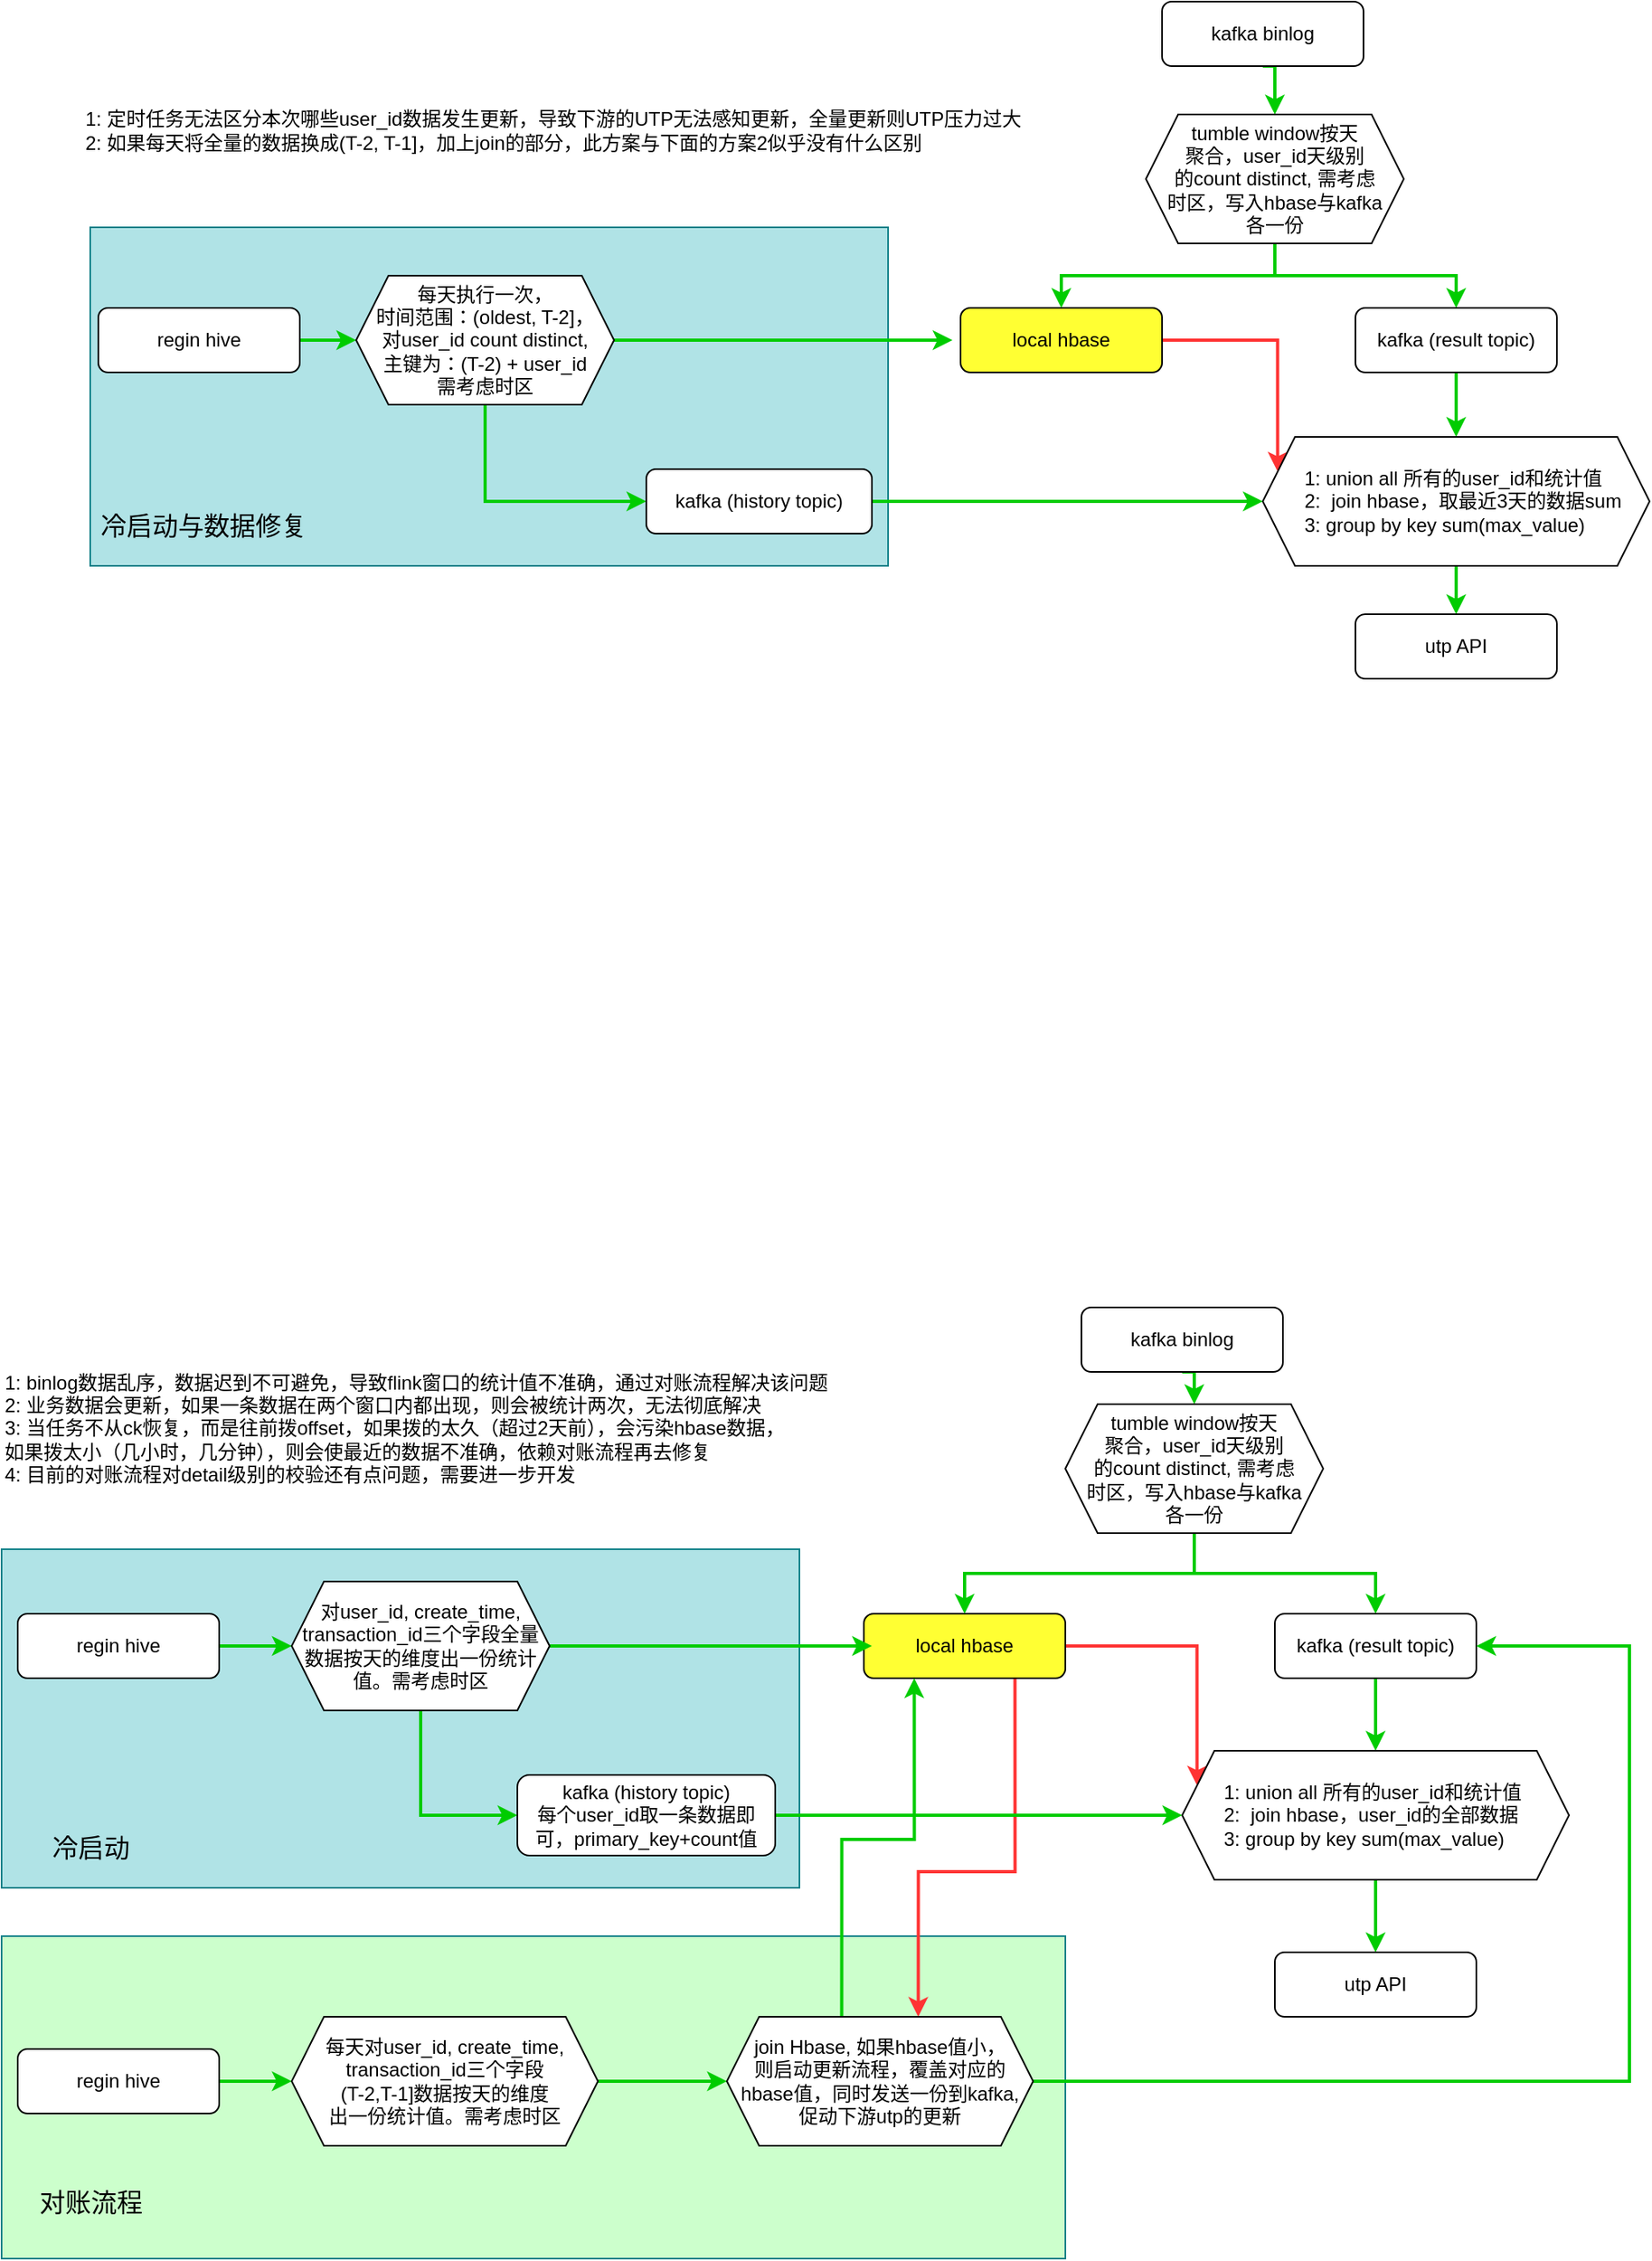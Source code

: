 <mxfile version="20.4.0" type="github">
  <diagram id="lKZjIByiZlXPRpi-Botg" name="第 1 页">
    <mxGraphModel dx="1409" dy="711" grid="1" gridSize="10" guides="1" tooltips="1" connect="1" arrows="1" fold="1" page="1" pageScale="1" pageWidth="1169" pageHeight="1654" math="0" shadow="0">
      <root>
        <mxCell id="0" />
        <mxCell id="1" parent="0" />
        <mxCell id="-yjdNF9IUaXJCscSuPAM-129" value="" style="rounded=0;whiteSpace=wrap;html=1;fillColor=#CCFFCC;strokeColor=#0e8088;" vertex="1" parent="1">
          <mxGeometry x="80" y="1270" width="660" height="200" as="geometry" />
        </mxCell>
        <mxCell id="-yjdNF9IUaXJCscSuPAM-27" value="" style="rounded=0;whiteSpace=wrap;html=1;fillColor=#b0e3e6;strokeColor=#0e8088;" vertex="1" parent="1">
          <mxGeometry x="135" y="210" width="495" height="210" as="geometry" />
        </mxCell>
        <mxCell id="-yjdNF9IUaXJCscSuPAM-47" style="edgeStyle=orthogonalEdgeStyle;rounded=0;orthogonalLoop=1;jettySize=auto;html=1;exitX=0.5;exitY=1;exitDx=0;exitDy=0;entryX=0.5;entryY=0;entryDx=0;entryDy=0;fontSize=16;strokeWidth=2;strokeColor=#00CC00;" edge="1" parent="1" source="-yjdNF9IUaXJCscSuPAM-2" target="-yjdNF9IUaXJCscSuPAM-9">
          <mxGeometry relative="1" as="geometry" />
        </mxCell>
        <mxCell id="-yjdNF9IUaXJCscSuPAM-2" value="kafka binlog" style="rounded=1;whiteSpace=wrap;html=1;" vertex="1" parent="1">
          <mxGeometry x="800" y="70" width="125" height="40" as="geometry" />
        </mxCell>
        <mxCell id="-yjdNF9IUaXJCscSuPAM-7" style="edgeStyle=orthogonalEdgeStyle;rounded=0;orthogonalLoop=1;jettySize=auto;html=1;exitX=1;exitY=0.5;exitDx=0;exitDy=0;entryX=0;entryY=0.5;entryDx=0;entryDy=0;strokeColor=#00CC00;strokeWidth=2;" edge="1" parent="1" source="-yjdNF9IUaXJCscSuPAM-3" target="-yjdNF9IUaXJCscSuPAM-6">
          <mxGeometry relative="1" as="geometry" />
        </mxCell>
        <mxCell id="-yjdNF9IUaXJCscSuPAM-3" value="regin hive" style="rounded=1;whiteSpace=wrap;html=1;" vertex="1" parent="1">
          <mxGeometry x="140" y="260" width="125" height="40" as="geometry" />
        </mxCell>
        <mxCell id="-yjdNF9IUaXJCscSuPAM-78" style="edgeStyle=orthogonalEdgeStyle;rounded=0;orthogonalLoop=1;jettySize=auto;html=1;exitX=1;exitY=0.5;exitDx=0;exitDy=0;entryX=0;entryY=0.25;entryDx=0;entryDy=0;strokeColor=#FF3333;strokeWidth=2;fontSize=12;" edge="1" parent="1" source="-yjdNF9IUaXJCscSuPAM-4" target="-yjdNF9IUaXJCscSuPAM-21">
          <mxGeometry relative="1" as="geometry" />
        </mxCell>
        <mxCell id="-yjdNF9IUaXJCscSuPAM-4" value="local hbase" style="rounded=1;whiteSpace=wrap;html=1;fillColor=#FFFF33;" vertex="1" parent="1">
          <mxGeometry x="675" y="260" width="125" height="40" as="geometry" />
        </mxCell>
        <mxCell id="-yjdNF9IUaXJCscSuPAM-80" style="edgeStyle=orthogonalEdgeStyle;rounded=0;orthogonalLoop=1;jettySize=auto;html=1;exitX=1;exitY=0.5;exitDx=0;exitDy=0;strokeColor=#00CC00;strokeWidth=2;fontSize=12;" edge="1" parent="1" source="-yjdNF9IUaXJCscSuPAM-6">
          <mxGeometry relative="1" as="geometry">
            <mxPoint x="670" y="280" as="targetPoint" />
          </mxGeometry>
        </mxCell>
        <mxCell id="-yjdNF9IUaXJCscSuPAM-83" style="edgeStyle=orthogonalEdgeStyle;rounded=0;orthogonalLoop=1;jettySize=auto;html=1;exitX=0.5;exitY=1;exitDx=0;exitDy=0;entryX=0;entryY=0.5;entryDx=0;entryDy=0;strokeColor=#00CC00;strokeWidth=2;fontSize=12;" edge="1" parent="1" source="-yjdNF9IUaXJCscSuPAM-6" target="-yjdNF9IUaXJCscSuPAM-41">
          <mxGeometry relative="1" as="geometry" />
        </mxCell>
        <mxCell id="-yjdNF9IUaXJCscSuPAM-6" value="每天执行一次，&lt;br&gt;时间范围：(oldest, T-2]，&lt;br&gt;对user_id count distinct, &lt;br&gt;主键为：(T-2) + user_id&lt;br&gt;需考虑时区" style="shape=hexagon;perimeter=hexagonPerimeter2;whiteSpace=wrap;html=1;fixedSize=1;" vertex="1" parent="1">
          <mxGeometry x="300" y="240" width="160" height="80" as="geometry" />
        </mxCell>
        <mxCell id="-yjdNF9IUaXJCscSuPAM-69" style="edgeStyle=orthogonalEdgeStyle;rounded=0;orthogonalLoop=1;jettySize=auto;html=1;exitX=0.5;exitY=1;exitDx=0;exitDy=0;entryX=0.5;entryY=0;entryDx=0;entryDy=0;strokeColor=#00CC00;strokeWidth=2;fontSize=12;" edge="1" parent="1" source="-yjdNF9IUaXJCscSuPAM-9" target="-yjdNF9IUaXJCscSuPAM-4">
          <mxGeometry relative="1" as="geometry" />
        </mxCell>
        <mxCell id="-yjdNF9IUaXJCscSuPAM-77" style="edgeStyle=orthogonalEdgeStyle;rounded=0;orthogonalLoop=1;jettySize=auto;html=1;exitX=0.5;exitY=1;exitDx=0;exitDy=0;entryX=0.5;entryY=0;entryDx=0;entryDy=0;strokeColor=#00CC00;strokeWidth=2;fontSize=12;" edge="1" parent="1" source="-yjdNF9IUaXJCscSuPAM-9" target="-yjdNF9IUaXJCscSuPAM-18">
          <mxGeometry relative="1" as="geometry" />
        </mxCell>
        <mxCell id="-yjdNF9IUaXJCscSuPAM-9" value="tumble window按天&lt;br&gt;聚合，user_id天级别&lt;br&gt;的count distinct, 需考虑&lt;br&gt;时区，写入hbase与kafka&lt;br&gt;各一份" style="shape=hexagon;perimeter=hexagonPerimeter2;whiteSpace=wrap;html=1;fixedSize=1;" vertex="1" parent="1">
          <mxGeometry x="790" y="140" width="160" height="80" as="geometry" />
        </mxCell>
        <mxCell id="-yjdNF9IUaXJCscSuPAM-70" style="edgeStyle=orthogonalEdgeStyle;rounded=0;orthogonalLoop=1;jettySize=auto;html=1;exitX=0.5;exitY=1;exitDx=0;exitDy=0;entryX=0.5;entryY=0;entryDx=0;entryDy=0;strokeColor=#00CC00;strokeWidth=2;fontSize=12;" edge="1" parent="1" source="-yjdNF9IUaXJCscSuPAM-18" target="-yjdNF9IUaXJCscSuPAM-21">
          <mxGeometry relative="1" as="geometry" />
        </mxCell>
        <mxCell id="-yjdNF9IUaXJCscSuPAM-18" value="kafka (result topic)" style="rounded=1;whiteSpace=wrap;html=1;" vertex="1" parent="1">
          <mxGeometry x="920" y="260" width="125" height="40" as="geometry" />
        </mxCell>
        <mxCell id="-yjdNF9IUaXJCscSuPAM-54" style="edgeStyle=orthogonalEdgeStyle;rounded=0;orthogonalLoop=1;jettySize=auto;html=1;exitX=0.5;exitY=1;exitDx=0;exitDy=0;entryX=0.5;entryY=0;entryDx=0;entryDy=0;fontSize=16;strokeWidth=2;strokeColor=#00CC00;" edge="1" parent="1" source="-yjdNF9IUaXJCscSuPAM-21" target="-yjdNF9IUaXJCscSuPAM-25">
          <mxGeometry relative="1" as="geometry" />
        </mxCell>
        <mxCell id="-yjdNF9IUaXJCscSuPAM-21" value="&amp;nbsp; &amp;nbsp; &amp;nbsp; &amp;nbsp;1: union all 所有的user_id和统计值&lt;br&gt;&amp;nbsp; &amp;nbsp; &amp;nbsp; &amp;nbsp;2:&amp;nbsp; join hbase，取最近3天的数据sum&lt;br&gt;&amp;nbsp; &amp;nbsp; &amp;nbsp; &amp;nbsp;3: group by key sum(max_value)" style="shape=hexagon;perimeter=hexagonPerimeter2;whiteSpace=wrap;html=1;fixedSize=1;align=left;" vertex="1" parent="1">
          <mxGeometry x="862.5" y="340" width="240" height="80" as="geometry" />
        </mxCell>
        <mxCell id="-yjdNF9IUaXJCscSuPAM-25" value="utp API" style="rounded=1;whiteSpace=wrap;html=1;" vertex="1" parent="1">
          <mxGeometry x="920" y="450" width="125" height="40" as="geometry" />
        </mxCell>
        <mxCell id="-yjdNF9IUaXJCscSuPAM-29" value="&lt;font style=&quot;font-size: 16px;&quot;&gt;冷启动与数据修复&lt;/font&gt;" style="text;html=1;resizable=0;autosize=1;align=center;verticalAlign=middle;points=[];fillColor=none;strokeColor=none;rounded=0;" vertex="1" parent="1">
          <mxGeometry x="130" y="380" width="150" height="30" as="geometry" />
        </mxCell>
        <mxCell id="-yjdNF9IUaXJCscSuPAM-50" style="edgeStyle=orthogonalEdgeStyle;rounded=0;orthogonalLoop=1;jettySize=auto;html=1;exitX=1;exitY=0.5;exitDx=0;exitDy=0;fontSize=16;strokeWidth=2;strokeColor=#00CC00;" edge="1" parent="1" source="-yjdNF9IUaXJCscSuPAM-41" target="-yjdNF9IUaXJCscSuPAM-21">
          <mxGeometry relative="1" as="geometry" />
        </mxCell>
        <mxCell id="-yjdNF9IUaXJCscSuPAM-41" value="kafka (history topic)" style="rounded=1;whiteSpace=wrap;html=1;" vertex="1" parent="1">
          <mxGeometry x="480" y="360" width="140" height="40" as="geometry" />
        </mxCell>
        <mxCell id="-yjdNF9IUaXJCscSuPAM-85" value="1: 定时任务无法区分本次哪些user_id数据发生更新，导致下游的UTP无法感知更新，全量更新则UTP压力过大&lt;br&gt;2: 如果每天将全量的数据换成(T-2, T-1]，加上join的部分，此方案与下面的方案2似乎没有什么区别" style="text;html=1;resizable=0;autosize=1;align=left;verticalAlign=middle;points=[];fillColor=none;strokeColor=none;rounded=0;fontSize=12;" vertex="1" parent="1">
          <mxGeometry x="130" y="130" width="600" height="40" as="geometry" />
        </mxCell>
        <mxCell id="-yjdNF9IUaXJCscSuPAM-107" value="" style="rounded=0;whiteSpace=wrap;html=1;fillColor=#b0e3e6;strokeColor=#0e8088;" vertex="1" parent="1">
          <mxGeometry x="80" y="1030" width="495" height="210" as="geometry" />
        </mxCell>
        <mxCell id="-yjdNF9IUaXJCscSuPAM-108" style="edgeStyle=orthogonalEdgeStyle;rounded=0;orthogonalLoop=1;jettySize=auto;html=1;exitX=0.5;exitY=1;exitDx=0;exitDy=0;entryX=0.5;entryY=0;entryDx=0;entryDy=0;fontSize=16;strokeWidth=2;strokeColor=#00CC00;" edge="1" parent="1" source="-yjdNF9IUaXJCscSuPAM-109" target="-yjdNF9IUaXJCscSuPAM-119">
          <mxGeometry relative="1" as="geometry" />
        </mxCell>
        <mxCell id="-yjdNF9IUaXJCscSuPAM-109" value="kafka binlog" style="rounded=1;whiteSpace=wrap;html=1;" vertex="1" parent="1">
          <mxGeometry x="750" y="880" width="125" height="40" as="geometry" />
        </mxCell>
        <mxCell id="-yjdNF9IUaXJCscSuPAM-110" style="edgeStyle=orthogonalEdgeStyle;rounded=0;orthogonalLoop=1;jettySize=auto;html=1;exitX=1;exitY=0.5;exitDx=0;exitDy=0;entryX=0;entryY=0.5;entryDx=0;entryDy=0;strokeColor=#00CC00;strokeWidth=2;" edge="1" parent="1" source="-yjdNF9IUaXJCscSuPAM-111" target="-yjdNF9IUaXJCscSuPAM-116">
          <mxGeometry relative="1" as="geometry" />
        </mxCell>
        <mxCell id="-yjdNF9IUaXJCscSuPAM-111" value="regin hive" style="rounded=1;whiteSpace=wrap;html=1;" vertex="1" parent="1">
          <mxGeometry x="90" y="1070" width="125" height="40" as="geometry" />
        </mxCell>
        <mxCell id="-yjdNF9IUaXJCscSuPAM-112" style="edgeStyle=orthogonalEdgeStyle;rounded=0;orthogonalLoop=1;jettySize=auto;html=1;exitX=1;exitY=0.5;exitDx=0;exitDy=0;entryX=0;entryY=0.25;entryDx=0;entryDy=0;strokeColor=#FF3333;strokeWidth=2;fontSize=12;" edge="1" parent="1" source="-yjdNF9IUaXJCscSuPAM-113" target="-yjdNF9IUaXJCscSuPAM-123">
          <mxGeometry relative="1" as="geometry" />
        </mxCell>
        <mxCell id="-yjdNF9IUaXJCscSuPAM-144" style="edgeStyle=orthogonalEdgeStyle;rounded=0;orthogonalLoop=1;jettySize=auto;html=1;exitX=0.75;exitY=1;exitDx=0;exitDy=0;entryX=0.625;entryY=0;entryDx=0;entryDy=0;strokeColor=#FF3333;strokeWidth=2;fontSize=12;" edge="1" parent="1" source="-yjdNF9IUaXJCscSuPAM-113" target="-yjdNF9IUaXJCscSuPAM-137">
          <mxGeometry relative="1" as="geometry">
            <Array as="points">
              <mxPoint x="709" y="1230" />
              <mxPoint x="649" y="1230" />
            </Array>
          </mxGeometry>
        </mxCell>
        <mxCell id="-yjdNF9IUaXJCscSuPAM-113" value="local hbase" style="rounded=1;whiteSpace=wrap;html=1;fillColor=#FFFF33;" vertex="1" parent="1">
          <mxGeometry x="615" y="1070" width="125" height="40" as="geometry" />
        </mxCell>
        <mxCell id="-yjdNF9IUaXJCscSuPAM-114" style="edgeStyle=orthogonalEdgeStyle;rounded=0;orthogonalLoop=1;jettySize=auto;html=1;exitX=1;exitY=0.5;exitDx=0;exitDy=0;strokeColor=#00CC00;strokeWidth=2;fontSize=12;" edge="1" parent="1" source="-yjdNF9IUaXJCscSuPAM-116">
          <mxGeometry relative="1" as="geometry">
            <mxPoint x="620" y="1090" as="targetPoint" />
          </mxGeometry>
        </mxCell>
        <mxCell id="-yjdNF9IUaXJCscSuPAM-115" style="edgeStyle=orthogonalEdgeStyle;rounded=0;orthogonalLoop=1;jettySize=auto;html=1;exitX=0.5;exitY=1;exitDx=0;exitDy=0;entryX=0;entryY=0.5;entryDx=0;entryDy=0;strokeColor=#00CC00;strokeWidth=2;fontSize=12;" edge="1" parent="1" source="-yjdNF9IUaXJCscSuPAM-116" target="-yjdNF9IUaXJCscSuPAM-127">
          <mxGeometry relative="1" as="geometry" />
        </mxCell>
        <mxCell id="-yjdNF9IUaXJCscSuPAM-116" value="对user_id, create_time, transaction_id三个字段全量数据按天的维度出一份统计值。需考虑时区" style="shape=hexagon;perimeter=hexagonPerimeter2;whiteSpace=wrap;html=1;fixedSize=1;" vertex="1" parent="1">
          <mxGeometry x="260" y="1050" width="160" height="80" as="geometry" />
        </mxCell>
        <mxCell id="-yjdNF9IUaXJCscSuPAM-117" style="edgeStyle=orthogonalEdgeStyle;rounded=0;orthogonalLoop=1;jettySize=auto;html=1;exitX=0.5;exitY=1;exitDx=0;exitDy=0;entryX=0.5;entryY=0;entryDx=0;entryDy=0;strokeColor=#00CC00;strokeWidth=2;fontSize=12;" edge="1" parent="1" source="-yjdNF9IUaXJCscSuPAM-119" target="-yjdNF9IUaXJCscSuPAM-113">
          <mxGeometry relative="1" as="geometry" />
        </mxCell>
        <mxCell id="-yjdNF9IUaXJCscSuPAM-118" style="edgeStyle=orthogonalEdgeStyle;rounded=0;orthogonalLoop=1;jettySize=auto;html=1;exitX=0.5;exitY=1;exitDx=0;exitDy=0;entryX=0.5;entryY=0;entryDx=0;entryDy=0;strokeColor=#00CC00;strokeWidth=2;fontSize=12;" edge="1" parent="1" source="-yjdNF9IUaXJCscSuPAM-119" target="-yjdNF9IUaXJCscSuPAM-121">
          <mxGeometry relative="1" as="geometry" />
        </mxCell>
        <mxCell id="-yjdNF9IUaXJCscSuPAM-119" value="tumble window按天&lt;br&gt;聚合，user_id天级别&lt;br&gt;的count distinct, 需考虑&lt;br&gt;时区，写入hbase与kafka&lt;br&gt;各一份" style="shape=hexagon;perimeter=hexagonPerimeter2;whiteSpace=wrap;html=1;fixedSize=1;" vertex="1" parent="1">
          <mxGeometry x="740" y="940" width="160" height="80" as="geometry" />
        </mxCell>
        <mxCell id="-yjdNF9IUaXJCscSuPAM-120" style="edgeStyle=orthogonalEdgeStyle;rounded=0;orthogonalLoop=1;jettySize=auto;html=1;exitX=0.5;exitY=1;exitDx=0;exitDy=0;entryX=0.5;entryY=0;entryDx=0;entryDy=0;strokeColor=#00CC00;strokeWidth=2;fontSize=12;" edge="1" parent="1" source="-yjdNF9IUaXJCscSuPAM-121" target="-yjdNF9IUaXJCscSuPAM-123">
          <mxGeometry relative="1" as="geometry" />
        </mxCell>
        <mxCell id="-yjdNF9IUaXJCscSuPAM-121" value="kafka (result topic)" style="rounded=1;whiteSpace=wrap;html=1;" vertex="1" parent="1">
          <mxGeometry x="870" y="1070" width="125" height="40" as="geometry" />
        </mxCell>
        <mxCell id="-yjdNF9IUaXJCscSuPAM-122" style="edgeStyle=orthogonalEdgeStyle;rounded=0;orthogonalLoop=1;jettySize=auto;html=1;exitX=0.5;exitY=1;exitDx=0;exitDy=0;entryX=0.5;entryY=0;entryDx=0;entryDy=0;fontSize=16;strokeWidth=2;strokeColor=#00CC00;" edge="1" parent="1" source="-yjdNF9IUaXJCscSuPAM-123" target="-yjdNF9IUaXJCscSuPAM-124">
          <mxGeometry relative="1" as="geometry" />
        </mxCell>
        <mxCell id="-yjdNF9IUaXJCscSuPAM-123" value="&amp;nbsp; &amp;nbsp; &amp;nbsp; &amp;nbsp;1: union all 所有的user_id和统计值&lt;br&gt;&amp;nbsp; &amp;nbsp; &amp;nbsp; &amp;nbsp;2:&amp;nbsp; join hbase，user_id的全部数据&lt;br&gt;&amp;nbsp; &amp;nbsp; &amp;nbsp; &amp;nbsp;3: group by key sum(max_value)" style="shape=hexagon;perimeter=hexagonPerimeter2;whiteSpace=wrap;html=1;fixedSize=1;align=left;" vertex="1" parent="1">
          <mxGeometry x="812.5" y="1155" width="240" height="80" as="geometry" />
        </mxCell>
        <mxCell id="-yjdNF9IUaXJCscSuPAM-124" value="utp API" style="rounded=1;whiteSpace=wrap;html=1;" vertex="1" parent="1">
          <mxGeometry x="870" y="1280" width="125" height="40" as="geometry" />
        </mxCell>
        <mxCell id="-yjdNF9IUaXJCscSuPAM-125" value="&lt;font style=&quot;font-size: 16px;&quot;&gt;冷启动&lt;/font&gt;" style="text;html=1;resizable=0;autosize=1;align=center;verticalAlign=middle;points=[];fillColor=none;strokeColor=none;rounded=0;" vertex="1" parent="1">
          <mxGeometry x="100" y="1200" width="70" height="30" as="geometry" />
        </mxCell>
        <mxCell id="-yjdNF9IUaXJCscSuPAM-126" style="edgeStyle=orthogonalEdgeStyle;rounded=0;orthogonalLoop=1;jettySize=auto;html=1;exitX=1;exitY=0.5;exitDx=0;exitDy=0;fontSize=16;strokeWidth=2;strokeColor=#00CC00;" edge="1" parent="1" source="-yjdNF9IUaXJCscSuPAM-127" target="-yjdNF9IUaXJCscSuPAM-123">
          <mxGeometry relative="1" as="geometry" />
        </mxCell>
        <mxCell id="-yjdNF9IUaXJCscSuPAM-127" value="kafka (history topic)&lt;br&gt;每个user_id取一条数据即可，primary_key+count值" style="rounded=1;whiteSpace=wrap;html=1;" vertex="1" parent="1">
          <mxGeometry x="400" y="1170" width="160" height="50" as="geometry" />
        </mxCell>
        <mxCell id="-yjdNF9IUaXJCscSuPAM-130" style="edgeStyle=orthogonalEdgeStyle;rounded=0;orthogonalLoop=1;jettySize=auto;html=1;exitX=1;exitY=0.5;exitDx=0;exitDy=0;entryX=0;entryY=0.5;entryDx=0;entryDy=0;strokeColor=#00CC00;strokeWidth=2;" edge="1" parent="1" source="-yjdNF9IUaXJCscSuPAM-131" target="-yjdNF9IUaXJCscSuPAM-134">
          <mxGeometry relative="1" as="geometry" />
        </mxCell>
        <mxCell id="-yjdNF9IUaXJCscSuPAM-131" value="regin hive" style="rounded=1;whiteSpace=wrap;html=1;" vertex="1" parent="1">
          <mxGeometry x="90" y="1340" width="125" height="40" as="geometry" />
        </mxCell>
        <mxCell id="-yjdNF9IUaXJCscSuPAM-138" style="edgeStyle=orthogonalEdgeStyle;rounded=0;orthogonalLoop=1;jettySize=auto;html=1;exitX=1;exitY=0.5;exitDx=0;exitDy=0;entryX=0;entryY=0.5;entryDx=0;entryDy=0;strokeColor=#00CC00;strokeWidth=2;fontSize=12;" edge="1" parent="1" source="-yjdNF9IUaXJCscSuPAM-134" target="-yjdNF9IUaXJCscSuPAM-137">
          <mxGeometry relative="1" as="geometry" />
        </mxCell>
        <mxCell id="-yjdNF9IUaXJCscSuPAM-134" value="每天对user_id, create_time, transaction_id三个字段&lt;br&gt;(T-2,T-1]数据按天的维度&lt;br&gt;出一份统计值。需考虑时区" style="shape=hexagon;perimeter=hexagonPerimeter2;whiteSpace=wrap;html=1;fixedSize=1;" vertex="1" parent="1">
          <mxGeometry x="260" y="1320" width="190" height="80" as="geometry" />
        </mxCell>
        <mxCell id="-yjdNF9IUaXJCscSuPAM-135" value="&lt;span style=&quot;font-size: 16px;&quot;&gt;对账流程&lt;/span&gt;" style="text;html=1;resizable=0;autosize=1;align=center;verticalAlign=middle;points=[];fillColor=none;strokeColor=none;rounded=0;" vertex="1" parent="1">
          <mxGeometry x="90" y="1420" width="90" height="30" as="geometry" />
        </mxCell>
        <mxCell id="-yjdNF9IUaXJCscSuPAM-139" style="edgeStyle=orthogonalEdgeStyle;rounded=0;orthogonalLoop=1;jettySize=auto;html=1;exitX=1;exitY=0.5;exitDx=0;exitDy=0;entryX=1;entryY=0.5;entryDx=0;entryDy=0;strokeColor=#00CC00;strokeWidth=2;fontSize=12;" edge="1" parent="1" source="-yjdNF9IUaXJCscSuPAM-137" target="-yjdNF9IUaXJCscSuPAM-121">
          <mxGeometry relative="1" as="geometry">
            <Array as="points">
              <mxPoint x="1090" y="1360" />
              <mxPoint x="1090" y="1090" />
            </Array>
          </mxGeometry>
        </mxCell>
        <mxCell id="-yjdNF9IUaXJCscSuPAM-143" style="edgeStyle=orthogonalEdgeStyle;rounded=0;orthogonalLoop=1;jettySize=auto;html=1;exitX=0.375;exitY=0;exitDx=0;exitDy=0;entryX=0.25;entryY=1;entryDx=0;entryDy=0;strokeColor=#00CC00;strokeWidth=2;fontSize=12;" edge="1" parent="1" source="-yjdNF9IUaXJCscSuPAM-137" target="-yjdNF9IUaXJCscSuPAM-113">
          <mxGeometry relative="1" as="geometry">
            <Array as="points">
              <mxPoint x="601" y="1210" />
              <mxPoint x="646" y="1210" />
            </Array>
          </mxGeometry>
        </mxCell>
        <mxCell id="-yjdNF9IUaXJCscSuPAM-137" value="join Hbase, 如果hbase值小，&lt;br&gt;则启动更新流程，覆盖对应的hbase值，同时发送一份到kafka,&lt;br&gt;促动下游utp的更新" style="shape=hexagon;perimeter=hexagonPerimeter2;whiteSpace=wrap;html=1;fixedSize=1;" vertex="1" parent="1">
          <mxGeometry x="530" y="1320" width="190" height="80" as="geometry" />
        </mxCell>
        <mxCell id="-yjdNF9IUaXJCscSuPAM-145" value="1: binlog数据乱序，数据迟到不可避免，导致flink窗口的统计值不准确，通过对账流程解决该问题&lt;br&gt;2: 业务数据会更新，如果一条数据在两个窗口内都出现，则会被统计两次，无法彻底解决&lt;br&gt;3: 当任务不从ck恢复，而是往前拨offset，如果拨的太久（超过2天前），会污染hbase数据，&lt;br&gt;如果拨太小（几小时，几分钟），则会使最近的数据不准确，依赖对账流程再去修复&lt;br&gt;4: 目前的对账流程对detail级别的校验还有点问题，需要进一步开发" style="text;html=1;resizable=0;autosize=1;align=left;verticalAlign=middle;points=[];fillColor=none;strokeColor=none;rounded=0;fontSize=12;" vertex="1" parent="1">
          <mxGeometry x="80" y="910" width="530" height="90" as="geometry" />
        </mxCell>
      </root>
    </mxGraphModel>
  </diagram>
</mxfile>
